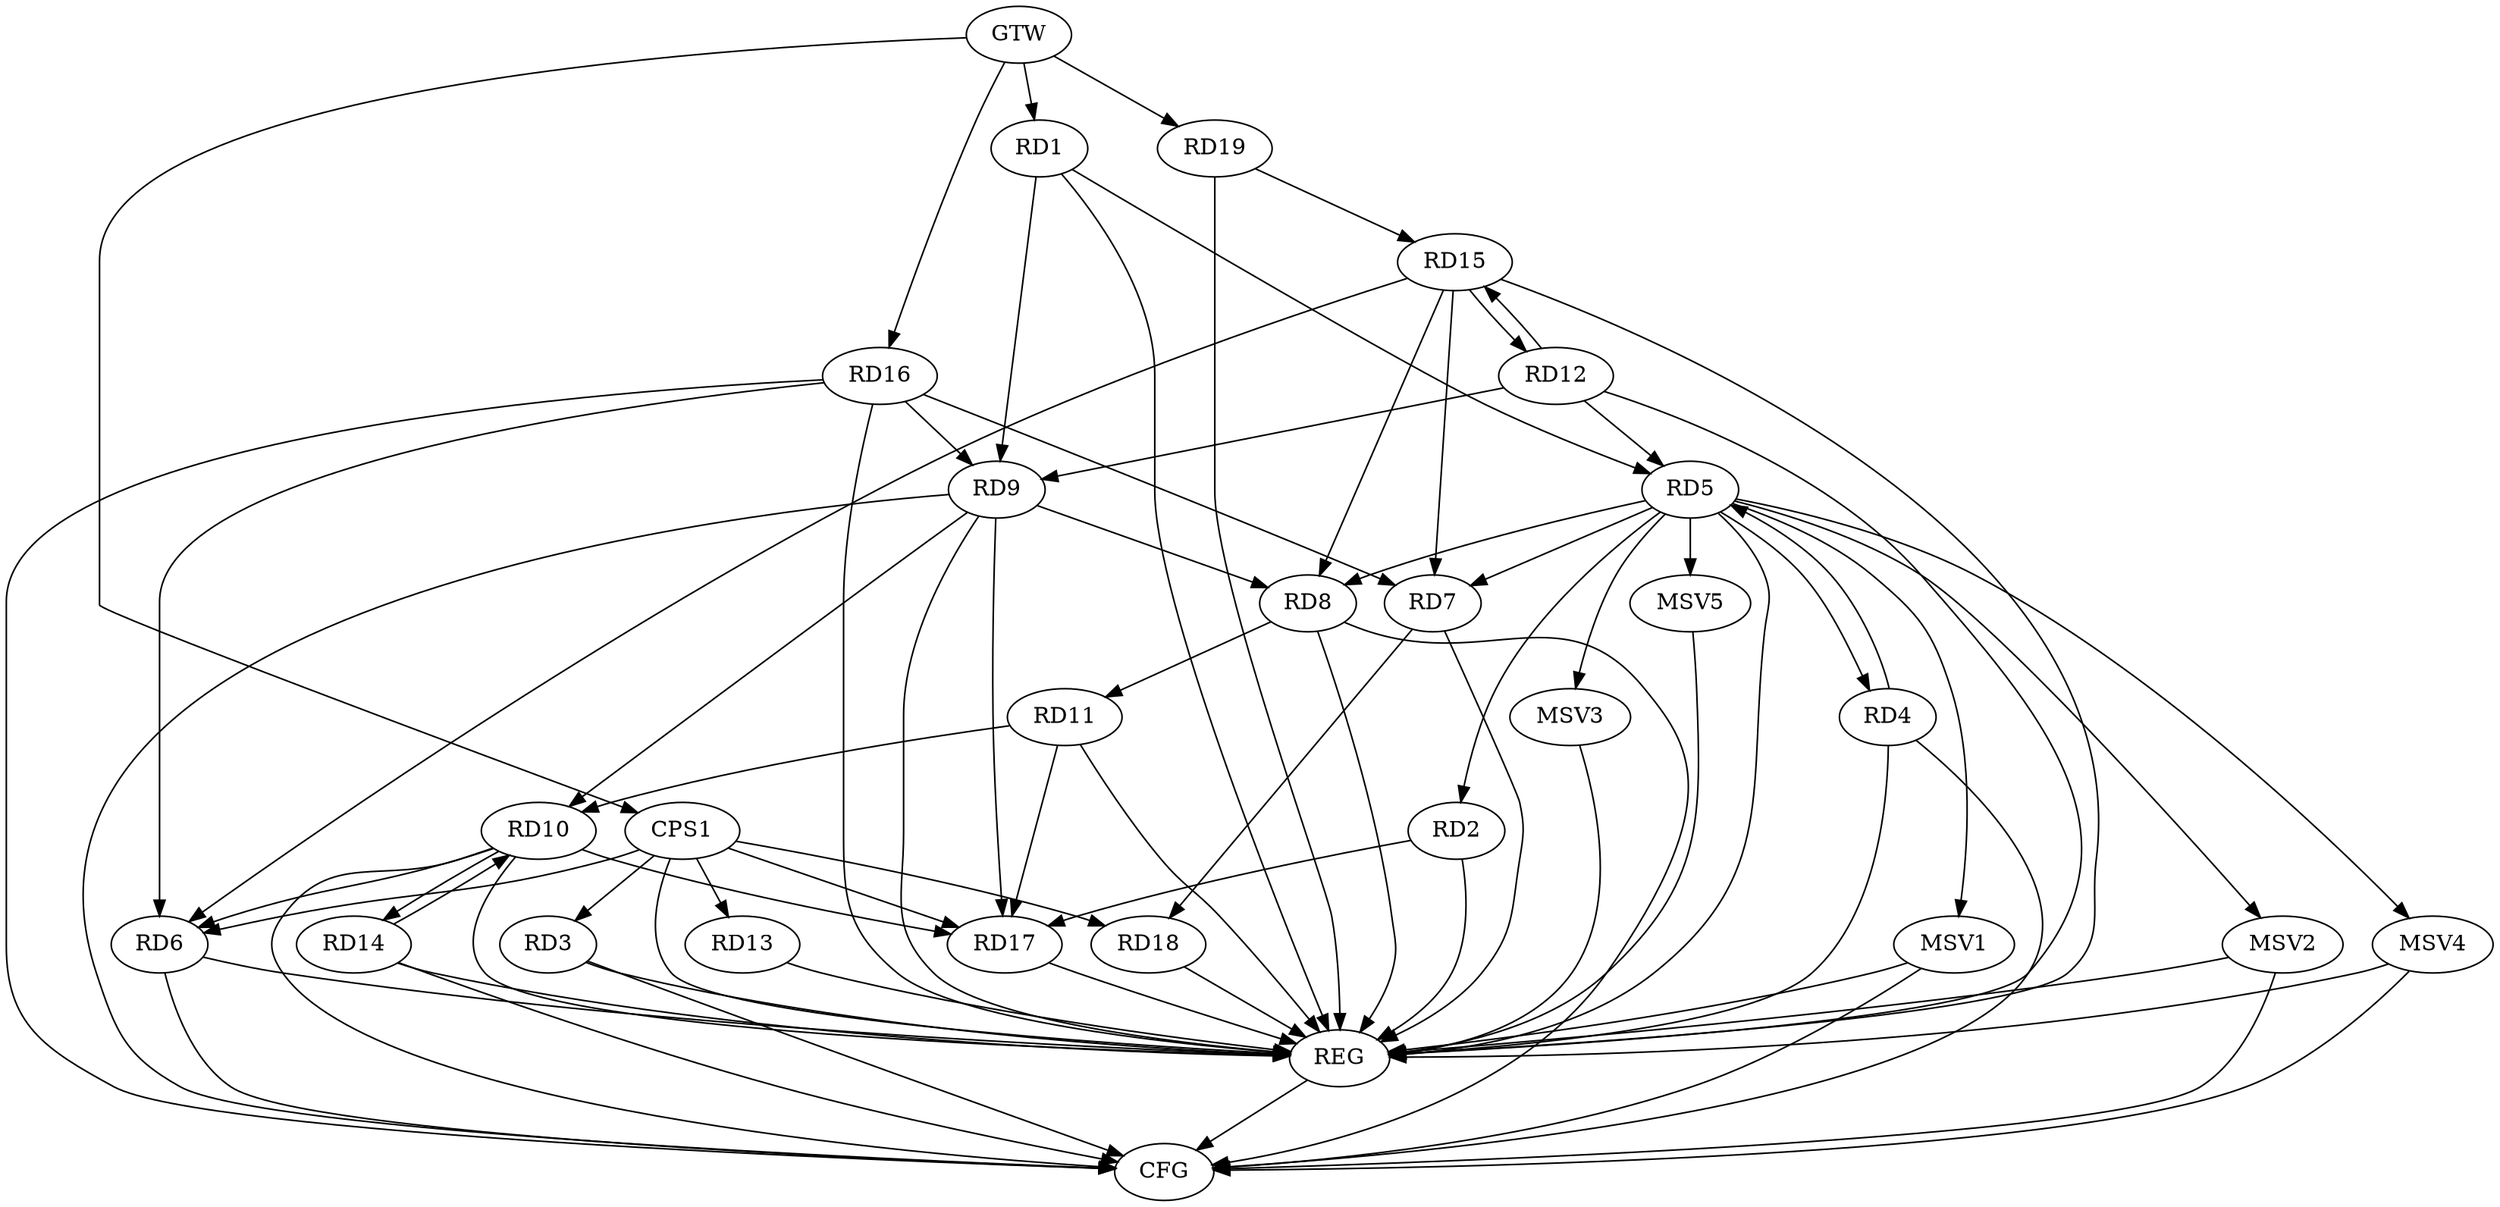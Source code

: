 strict digraph G {
  RD1 [ label="RD1" ];
  RD2 [ label="RD2" ];
  RD3 [ label="RD3" ];
  RD4 [ label="RD4" ];
  RD5 [ label="RD5" ];
  RD6 [ label="RD6" ];
  RD7 [ label="RD7" ];
  RD8 [ label="RD8" ];
  RD9 [ label="RD9" ];
  RD10 [ label="RD10" ];
  RD11 [ label="RD11" ];
  RD12 [ label="RD12" ];
  RD13 [ label="RD13" ];
  RD14 [ label="RD14" ];
  RD15 [ label="RD15" ];
  RD16 [ label="RD16" ];
  RD17 [ label="RD17" ];
  RD18 [ label="RD18" ];
  RD19 [ label="RD19" ];
  CPS1 [ label="CPS1" ];
  GTW [ label="GTW" ];
  REG [ label="REG" ];
  CFG [ label="CFG" ];
  MSV1 [ label="MSV1" ];
  MSV2 [ label="MSV2" ];
  MSV3 [ label="MSV3" ];
  MSV4 [ label="MSV4" ];
  MSV5 [ label="MSV5" ];
  RD1 -> RD5;
  RD1 -> RD9;
  RD5 -> RD2;
  RD2 -> RD17;
  RD4 -> RD5;
  RD5 -> RD4;
  RD5 -> RD7;
  RD5 -> RD8;
  RD12 -> RD5;
  RD10 -> RD6;
  RD15 -> RD6;
  RD16 -> RD6;
  RD15 -> RD7;
  RD16 -> RD7;
  RD7 -> RD18;
  RD9 -> RD8;
  RD8 -> RD11;
  RD15 -> RD8;
  RD9 -> RD10;
  RD12 -> RD9;
  RD16 -> RD9;
  RD9 -> RD17;
  RD11 -> RD10;
  RD10 -> RD14;
  RD14 -> RD10;
  RD10 -> RD17;
  RD11 -> RD17;
  RD12 -> RD15;
  RD15 -> RD12;
  RD19 -> RD15;
  CPS1 -> RD3;
  CPS1 -> RD6;
  CPS1 -> RD13;
  CPS1 -> RD17;
  CPS1 -> RD18;
  GTW -> RD1;
  GTW -> RD16;
  GTW -> RD19;
  GTW -> CPS1;
  RD1 -> REG;
  RD2 -> REG;
  RD3 -> REG;
  RD4 -> REG;
  RD5 -> REG;
  RD6 -> REG;
  RD7 -> REG;
  RD8 -> REG;
  RD9 -> REG;
  RD10 -> REG;
  RD11 -> REG;
  RD12 -> REG;
  RD13 -> REG;
  RD14 -> REG;
  RD15 -> REG;
  RD16 -> REG;
  RD17 -> REG;
  RD18 -> REG;
  RD19 -> REG;
  CPS1 -> REG;
  RD8 -> CFG;
  RD10 -> CFG;
  RD3 -> CFG;
  RD6 -> CFG;
  RD16 -> CFG;
  RD9 -> CFG;
  RD14 -> CFG;
  RD4 -> CFG;
  REG -> CFG;
  RD5 -> MSV1;
  RD5 -> MSV2;
  MSV1 -> REG;
  MSV1 -> CFG;
  MSV2 -> REG;
  MSV2 -> CFG;
  RD5 -> MSV3;
  RD5 -> MSV4;
  MSV3 -> REG;
  MSV4 -> REG;
  MSV4 -> CFG;
  RD5 -> MSV5;
  MSV5 -> REG;
}

